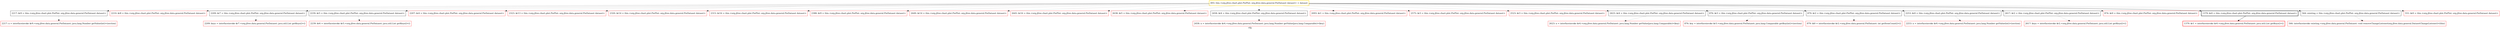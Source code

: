 digraph "vfg" {
    label="vfg";
node [shape=box];
"493: this.<org.jfree.chart.plot.PiePlot: org.jfree.data.general.PieDataset dataset> = dataset" [style=bold] [color=gold]
"1379: $r1 = interfaceinvoke $r0.<org.jfree.data.general.PieDataset: java.util.List getKeys()>()" [style=bold] [color=red]
"2217: n = interfaceinvoke $r9.<org.jfree.data.general.PieDataset: java.lang.Number getValue(int)>(section)" [color=red]
"2217: $r9 = this.<org.jfree.chart.plot.PiePlot: org.jfree.data.general.PieDataset dataset>"
"2210: $r8 = this.<org.jfree.chart.plot.PiePlot: org.jfree.data.general.PieDataset dataset>" [color=red]
"2209: keys = interfaceinvoke $r7.<org.jfree.data.general.PieDataset: java.util.List getKeys()>()" [color=red]
"2209: $r7 = this.<org.jfree.chart.plot.PiePlot: org.jfree.data.general.PieDataset dataset>"
"2239: $r6 = interfaceinvoke $r5.<org.jfree.data.general.PieDataset: java.util.List getKeys()>()" [color=red]
"2239: $r5 = this.<org.jfree.chart.plot.PiePlot: org.jfree.data.general.PieDataset dataset>"
"2207: $r4 = this.<org.jfree.chart.plot.PiePlot: org.jfree.data.general.PieDataset dataset>" [color=red]
"2323: $r13 = this.<org.jfree.chart.plot.PiePlot: org.jfree.data.general.PieDataset dataset>" [color=red]
"2320: $r14 = this.<org.jfree.chart.plot.PiePlot: org.jfree.data.general.PieDataset dataset>" [color=red]
"2315: $r16 = this.<org.jfree.chart.plot.PiePlot: org.jfree.data.general.PieDataset dataset>" [color=red]
"2388: $r9 = this.<org.jfree.chart.plot.PiePlot: org.jfree.data.general.PieDataset dataset>" [color=red]
"2649: $r14 = this.<org.jfree.chart.plot.PiePlot: org.jfree.data.general.PieDataset dataset>" [color=red]
"2645: $r16 = this.<org.jfree.chart.plot.PiePlot: org.jfree.data.general.PieDataset dataset>" [color=red]
"2638: $r5 = this.<org.jfree.chart.plot.PiePlot: org.jfree.data.general.PieDataset dataset>" [color=red]
"2458: n = interfaceinvoke $r4.<org.jfree.data.general.PieDataset: java.lang.Number getValue(java.lang.Comparable)>(key)" [color=red]
"2458: $r4 = this.<org.jfree.chart.plot.PiePlot: org.jfree.data.general.PieDataset dataset>"
"2093: $r1 = this.<org.jfree.chart.plot.PiePlot: org.jfree.data.general.PieDataset dataset>" [color=red]
"2575: $r3 = this.<org.jfree.chart.plot.PiePlot: org.jfree.data.general.PieDataset dataset>" [color=red]
"2523: $r3 = this.<org.jfree.chart.plot.PiePlot: org.jfree.data.general.PieDataset dataset>" [color=red]
"2623: n = interfaceinvoke $r4.<org.jfree.data.general.PieDataset: java.lang.Number getValue(java.lang.Comparable)>(key)" [color=red]
"2623: $r4 = this.<org.jfree.chart.plot.PiePlot: org.jfree.data.general.PieDataset dataset>"
"876: key = interfaceinvoke $r3.<org.jfree.data.general.PieDataset: java.lang.Comparable getKey(int)>(section)" [color=red]
"876: $r3 = this.<org.jfree.chart.plot.PiePlot: org.jfree.data.general.PieDataset dataset>"
"879: $i0 = interfaceinvoke $r2.<org.jfree.data.general.PieDataset: int getItemCount()>()" [color=red]
"2253: n = interfaceinvoke $r0.<org.jfree.data.general.PieDataset: java.lang.Number getValue(int)>(section)" [color=red]
"2617: keys = interfaceinvoke $r2.<org.jfree.data.general.PieDataset: java.util.List getKeys()>()" [color=red]
"879: $r2 = this.<org.jfree.chart.plot.PiePlot: org.jfree.data.general.PieDataset dataset>"
"2253: $r0 = this.<org.jfree.chart.plot.PiePlot: org.jfree.data.general.PieDataset dataset>"
"2617: $r2 = this.<org.jfree.chart.plot.PiePlot: org.jfree.data.general.PieDataset dataset>"
"566: interfaceinvoke existing.<org.jfree.data.general.PieDataset: void removeChangeListener(org.jfree.data.general.DatasetChangeListener)>(this)" [color=red]
"874: $r0 = this.<org.jfree.chart.plot.PiePlot: org.jfree.data.general.PieDataset dataset>" [color=red]
"1379: $r0 = this.<org.jfree.chart.plot.PiePlot: org.jfree.data.general.PieDataset dataset>" [style=bold]
"564: existing = this.<org.jfree.chart.plot.PiePlot: org.jfree.data.general.PieDataset dataset>"
"551: $r0 = this.<org.jfree.chart.plot.PiePlot: org.jfree.data.general.PieDataset dataset>" [color=red]
"1379: $r0 = this.<org.jfree.chart.plot.PiePlot: org.jfree.data.general.PieDataset dataset>"->"1379: $r1 = interfaceinvoke $r0.<org.jfree.data.general.PieDataset: java.util.List getKeys()>()";

"493: this.<org.jfree.chart.plot.PiePlot: org.jfree.data.general.PieDataset dataset> = dataset"->"1379: $r0 = this.<org.jfree.chart.plot.PiePlot: org.jfree.data.general.PieDataset dataset>";

"493: this.<org.jfree.chart.plot.PiePlot: org.jfree.data.general.PieDataset dataset> = dataset"->"2093: $r1 = this.<org.jfree.chart.plot.PiePlot: org.jfree.data.general.PieDataset dataset>" [style=dotted];

"2458: $r4 = this.<org.jfree.chart.plot.PiePlot: org.jfree.data.general.PieDataset dataset>"->"2458: n = interfaceinvoke $r4.<org.jfree.data.general.PieDataset: java.lang.Number getValue(java.lang.Comparable)>(key)" [style=dotted];

"493: this.<org.jfree.chart.plot.PiePlot: org.jfree.data.general.PieDataset dataset> = dataset"->"2458: $r4 = this.<org.jfree.chart.plot.PiePlot: org.jfree.data.general.PieDataset dataset>" [style=dotted];

"493: this.<org.jfree.chart.plot.PiePlot: org.jfree.data.general.PieDataset dataset> = dataset"->"2388: $r9 = this.<org.jfree.chart.plot.PiePlot: org.jfree.data.general.PieDataset dataset>" [style=dotted];

"493: this.<org.jfree.chart.plot.PiePlot: org.jfree.data.general.PieDataset dataset> = dataset"->"874: $r0 = this.<org.jfree.chart.plot.PiePlot: org.jfree.data.general.PieDataset dataset>" [style=dotted];

"879: $r2 = this.<org.jfree.chart.plot.PiePlot: org.jfree.data.general.PieDataset dataset>"->"879: $i0 = interfaceinvoke $r2.<org.jfree.data.general.PieDataset: int getItemCount()>()" [style=dotted];

"493: this.<org.jfree.chart.plot.PiePlot: org.jfree.data.general.PieDataset dataset> = dataset"->"879: $r2 = this.<org.jfree.chart.plot.PiePlot: org.jfree.data.general.PieDataset dataset>" [style=dotted];

"876: $r3 = this.<org.jfree.chart.plot.PiePlot: org.jfree.data.general.PieDataset dataset>"->"876: key = interfaceinvoke $r3.<org.jfree.data.general.PieDataset: java.lang.Comparable getKey(int)>(section)" [style=dotted];

"493: this.<org.jfree.chart.plot.PiePlot: org.jfree.data.general.PieDataset dataset> = dataset"->"876: $r3 = this.<org.jfree.chart.plot.PiePlot: org.jfree.data.general.PieDataset dataset>" [style=dotted];

"493: this.<org.jfree.chart.plot.PiePlot: org.jfree.data.general.PieDataset dataset> = dataset"->"551: $r0 = this.<org.jfree.chart.plot.PiePlot: org.jfree.data.general.PieDataset dataset>" [style=dotted];

"493: this.<org.jfree.chart.plot.PiePlot: org.jfree.data.general.PieDataset dataset> = dataset"->"2207: $r4 = this.<org.jfree.chart.plot.PiePlot: org.jfree.data.general.PieDataset dataset>" [style=dotted];

"2239: $r5 = this.<org.jfree.chart.plot.PiePlot: org.jfree.data.general.PieDataset dataset>"->"2239: $r6 = interfaceinvoke $r5.<org.jfree.data.general.PieDataset: java.util.List getKeys()>()" [style=dotted];

"493: this.<org.jfree.chart.plot.PiePlot: org.jfree.data.general.PieDataset dataset> = dataset"->"2239: $r5 = this.<org.jfree.chart.plot.PiePlot: org.jfree.data.general.PieDataset dataset>" [style=dotted];

"2209: $r7 = this.<org.jfree.chart.plot.PiePlot: org.jfree.data.general.PieDataset dataset>"->"2209: keys = interfaceinvoke $r7.<org.jfree.data.general.PieDataset: java.util.List getKeys()>()" [style=dotted];

"493: this.<org.jfree.chart.plot.PiePlot: org.jfree.data.general.PieDataset dataset> = dataset"->"2209: $r7 = this.<org.jfree.chart.plot.PiePlot: org.jfree.data.general.PieDataset dataset>" [style=dotted];

"493: this.<org.jfree.chart.plot.PiePlot: org.jfree.data.general.PieDataset dataset> = dataset"->"2210: $r8 = this.<org.jfree.chart.plot.PiePlot: org.jfree.data.general.PieDataset dataset>" [style=dotted];

"2217: $r9 = this.<org.jfree.chart.plot.PiePlot: org.jfree.data.general.PieDataset dataset>"->"2217: n = interfaceinvoke $r9.<org.jfree.data.general.PieDataset: java.lang.Number getValue(int)>(section)" [style=dotted];

"493: this.<org.jfree.chart.plot.PiePlot: org.jfree.data.general.PieDataset dataset> = dataset"->"2217: $r9 = this.<org.jfree.chart.plot.PiePlot: org.jfree.data.general.PieDataset dataset>" [style=dotted];

"564: existing = this.<org.jfree.chart.plot.PiePlot: org.jfree.data.general.PieDataset dataset>"->"566: interfaceinvoke existing.<org.jfree.data.general.PieDataset: void removeChangeListener(org.jfree.data.general.DatasetChangeListener)>(this)" [style=dotted];

"493: this.<org.jfree.chart.plot.PiePlot: org.jfree.data.general.PieDataset dataset> = dataset"->"564: existing = this.<org.jfree.chart.plot.PiePlot: org.jfree.data.general.PieDataset dataset>" [style=dotted];

"493: this.<org.jfree.chart.plot.PiePlot: org.jfree.data.general.PieDataset dataset> = dataset"->"2575: $r3 = this.<org.jfree.chart.plot.PiePlot: org.jfree.data.general.PieDataset dataset>" [style=dotted];

"493: this.<org.jfree.chart.plot.PiePlot: org.jfree.data.general.PieDataset dataset> = dataset"->"2523: $r3 = this.<org.jfree.chart.plot.PiePlot: org.jfree.data.general.PieDataset dataset>" [style=dotted];

"2253: $r0 = this.<org.jfree.chart.plot.PiePlot: org.jfree.data.general.PieDataset dataset>"->"2253: n = interfaceinvoke $r0.<org.jfree.data.general.PieDataset: java.lang.Number getValue(int)>(section)" [style=dotted];

"493: this.<org.jfree.chart.plot.PiePlot: org.jfree.data.general.PieDataset dataset> = dataset"->"2253: $r0 = this.<org.jfree.chart.plot.PiePlot: org.jfree.data.general.PieDataset dataset>" [style=dotted];

"493: this.<org.jfree.chart.plot.PiePlot: org.jfree.data.general.PieDataset dataset> = dataset"->"2315: $r16 = this.<org.jfree.chart.plot.PiePlot: org.jfree.data.general.PieDataset dataset>" [style=dotted];

"493: this.<org.jfree.chart.plot.PiePlot: org.jfree.data.general.PieDataset dataset> = dataset"->"2320: $r14 = this.<org.jfree.chart.plot.PiePlot: org.jfree.data.general.PieDataset dataset>" [style=dotted];

"493: this.<org.jfree.chart.plot.PiePlot: org.jfree.data.general.PieDataset dataset> = dataset"->"2323: $r13 = this.<org.jfree.chart.plot.PiePlot: org.jfree.data.general.PieDataset dataset>" [style=dotted];

"2617: $r2 = this.<org.jfree.chart.plot.PiePlot: org.jfree.data.general.PieDataset dataset>"->"2617: keys = interfaceinvoke $r2.<org.jfree.data.general.PieDataset: java.util.List getKeys()>()" [style=dotted];

"493: this.<org.jfree.chart.plot.PiePlot: org.jfree.data.general.PieDataset dataset> = dataset"->"2617: $r2 = this.<org.jfree.chart.plot.PiePlot: org.jfree.data.general.PieDataset dataset>" [style=dotted];

"2623: $r4 = this.<org.jfree.chart.plot.PiePlot: org.jfree.data.general.PieDataset dataset>"->"2623: n = interfaceinvoke $r4.<org.jfree.data.general.PieDataset: java.lang.Number getValue(java.lang.Comparable)>(key)" [style=dotted];

"493: this.<org.jfree.chart.plot.PiePlot: org.jfree.data.general.PieDataset dataset> = dataset"->"2623: $r4 = this.<org.jfree.chart.plot.PiePlot: org.jfree.data.general.PieDataset dataset>" [style=dotted];

"493: this.<org.jfree.chart.plot.PiePlot: org.jfree.data.general.PieDataset dataset> = dataset"->"2638: $r5 = this.<org.jfree.chart.plot.PiePlot: org.jfree.data.general.PieDataset dataset>" [style=dotted];

"493: this.<org.jfree.chart.plot.PiePlot: org.jfree.data.general.PieDataset dataset> = dataset"->"2645: $r16 = this.<org.jfree.chart.plot.PiePlot: org.jfree.data.general.PieDataset dataset>" [style=dotted];

"493: this.<org.jfree.chart.plot.PiePlot: org.jfree.data.general.PieDataset dataset> = dataset"->"2649: $r14 = this.<org.jfree.chart.plot.PiePlot: org.jfree.data.general.PieDataset dataset>" [style=dotted];

}